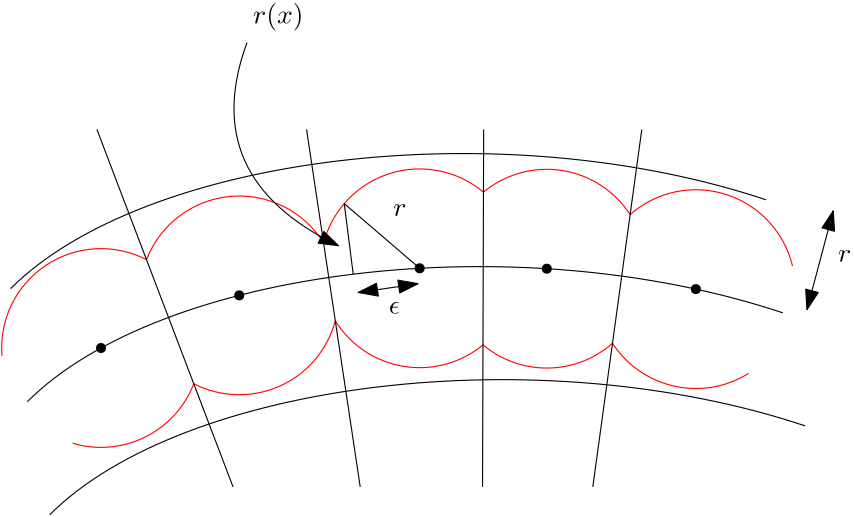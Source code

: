 <?xml version="1.0"?>
<!DOCTYPE ipe SYSTEM "ipe.dtd">
<ipe version="70107" creator="Ipe 7.1.7">
<info created="D:20150520111637" modified="D:20150520113342"/>
<ipestyle name="basic">
<symbol name="arrow/arc(spx)">
<path stroke="sym-stroke" fill="sym-stroke" pen="sym-pen">
0 0 m
-1 0.333 l
-1 -0.333 l
h
</path>
</symbol>
<symbol name="arrow/farc(spx)">
<path stroke="sym-stroke" fill="white" pen="sym-pen">
0 0 m
-1 0.333 l
-1 -0.333 l
h
</path>
</symbol>
<symbol name="arrow/ptarc(spx)">
<path stroke="sym-stroke" fill="sym-stroke" pen="sym-pen">
0 0 m
-1 0.333 l
-0.8 0 l
-1 -0.333 l
h
</path>
</symbol>
<symbol name="arrow/fptarc(spx)">
<path stroke="sym-stroke" fill="white" pen="sym-pen">
0 0 m
-1 0.333 l
-0.8 0 l
-1 -0.333 l
h
</path>
</symbol>
<symbol name="mark/circle(sx)" transformations="translations">
<path fill="sym-stroke">
0.6 0 0 0.6 0 0 e
0.4 0 0 0.4 0 0 e
</path>
</symbol>
<symbol name="mark/disk(sx)" transformations="translations">
<path fill="sym-stroke">
0.6 0 0 0.6 0 0 e
</path>
</symbol>
<symbol name="mark/fdisk(sfx)" transformations="translations">
<group>
<path fill="sym-fill">
0.5 0 0 0.5 0 0 e
</path>
<path fill="sym-stroke" fillrule="eofill">
0.6 0 0 0.6 0 0 e
0.4 0 0 0.4 0 0 e
</path>
</group>
</symbol>
<symbol name="mark/box(sx)" transformations="translations">
<path fill="sym-stroke" fillrule="eofill">
-0.6 -0.6 m
0.6 -0.6 l
0.6 0.6 l
-0.6 0.6 l
h
-0.4 -0.4 m
0.4 -0.4 l
0.4 0.4 l
-0.4 0.4 l
h
</path>
</symbol>
<symbol name="mark/square(sx)" transformations="translations">
<path fill="sym-stroke">
-0.6 -0.6 m
0.6 -0.6 l
0.6 0.6 l
-0.6 0.6 l
h
</path>
</symbol>
<symbol name="mark/fsquare(sfx)" transformations="translations">
<group>
<path fill="sym-fill">
-0.5 -0.5 m
0.5 -0.5 l
0.5 0.5 l
-0.5 0.5 l
h
</path>
<path fill="sym-stroke" fillrule="eofill">
-0.6 -0.6 m
0.6 -0.6 l
0.6 0.6 l
-0.6 0.6 l
h
-0.4 -0.4 m
0.4 -0.4 l
0.4 0.4 l
-0.4 0.4 l
h
</path>
</group>
</symbol>
<symbol name="mark/cross(sx)" transformations="translations">
<group>
<path fill="sym-stroke">
-0.43 -0.57 m
0.57 0.43 l
0.43 0.57 l
-0.57 -0.43 l
h
</path>
<path fill="sym-stroke">
-0.43 0.57 m
0.57 -0.43 l
0.43 -0.57 l
-0.57 0.43 l
h
</path>
</group>
</symbol>
<symbol name="arrow/fnormal(spx)">
<path stroke="sym-stroke" fill="white" pen="sym-pen">
0 0 m
-1 0.333 l
-1 -0.333 l
h
</path>
</symbol>
<symbol name="arrow/pointed(spx)">
<path stroke="sym-stroke" fill="sym-stroke" pen="sym-pen">
0 0 m
-1 0.333 l
-0.8 0 l
-1 -0.333 l
h
</path>
</symbol>
<symbol name="arrow/fpointed(spx)">
<path stroke="sym-stroke" fill="white" pen="sym-pen">
0 0 m
-1 0.333 l
-0.8 0 l
-1 -0.333 l
h
</path>
</symbol>
<symbol name="arrow/linear(spx)">
<path stroke="sym-stroke" pen="sym-pen">
-1 0.333 m
0 0 l
-1 -0.333 l
</path>
</symbol>
<symbol name="arrow/fdouble(spx)">
<path stroke="sym-stroke" fill="white" pen="sym-pen">
0 0 m
-1 0.333 l
-1 -0.333 l
h
-1 0 m
-2 0.333 l
-2 -0.333 l
h
</path>
</symbol>
<symbol name="arrow/double(spx)">
<path stroke="sym-stroke" fill="sym-stroke" pen="sym-pen">
0 0 m
-1 0.333 l
-1 -0.333 l
h
-1 0 m
-2 0.333 l
-2 -0.333 l
h
</path>
</symbol>
<pen name="heavier" value="0.8"/>
<pen name="fat" value="1.2"/>
<pen name="ultrafat" value="2"/>
<symbolsize name="large" value="5"/>
<symbolsize name="small" value="2"/>
<symbolsize name="tiny" value="1.1"/>
<arrowsize name="large" value="10"/>
<arrowsize name="small" value="5"/>
<arrowsize name="tiny" value="3"/>
<color name="red" value="1 0 0"/>
<color name="green" value="0 1 0"/>
<color name="blue" value="0 0 1"/>
<color name="yellow" value="1 1 0"/>
<color name="orange" value="1 0.647 0"/>
<color name="gold" value="1 0.843 0"/>
<color name="purple" value="0.627 0.125 0.941"/>
<color name="gray" value="0.745"/>
<color name="brown" value="0.647 0.165 0.165"/>
<color name="navy" value="0 0 0.502"/>
<color name="pink" value="1 0.753 0.796"/>
<color name="seagreen" value="0.18 0.545 0.341"/>
<color name="turquoise" value="0.251 0.878 0.816"/>
<color name="violet" value="0.933 0.51 0.933"/>
<color name="darkblue" value="0 0 0.545"/>
<color name="darkcyan" value="0 0.545 0.545"/>
<color name="darkgray" value="0.663"/>
<color name="darkgreen" value="0 0.392 0"/>
<color name="darkmagenta" value="0.545 0 0.545"/>
<color name="darkorange" value="1 0.549 0"/>
<color name="darkred" value="0.545 0 0"/>
<color name="lightblue" value="0.678 0.847 0.902"/>
<color name="lightcyan" value="0.878 1 1"/>
<color name="lightgray" value="0.827"/>
<color name="lightgreen" value="0.565 0.933 0.565"/>
<color name="lightyellow" value="1 1 0.878"/>
<dashstyle name="dashed" value="[4] 0"/>
<dashstyle name="dotted" value="[1 3] 0"/>
<dashstyle name="dash dotted" value="[4 2 1 2] 0"/>
<dashstyle name="dash dot dotted" value="[4 2 1 2 1 2] 0"/>
<textsize name="large" value="\large"/>
<textsize name="Large" value="\Large"/>
<textsize name="LARGE" value="\LARGE"/>
<textsize name="huge" value="\huge"/>
<textsize name="Huge" value="\Huge"/>
<textsize name="small" value="\small"/>
<textsize name="footnote" value="\footnotesize"/>
<textsize name="tiny" value="\tiny"/>
<textstyle name="center" begin="\begin{center}" end="\end{center}"/>
<textstyle name="itemize" begin="\begin{itemize}" end="\end{itemize}"/>
<textstyle name="item" begin="\begin{itemize}\item{}" end="\end{itemize}"/>
<gridsize name="4 pts" value="4"/>
<gridsize name="8 pts (~3 mm)" value="8"/>
<gridsize name="16 pts (~6 mm)" value="16"/>
<gridsize name="32 pts (~12 mm)" value="32"/>
<gridsize name="10 pts (~3.5 mm)" value="10"/>
<gridsize name="20 pts (~7 mm)" value="20"/>
<gridsize name="14 pts (~5 mm)" value="14"/>
<gridsize name="28 pts (~10 mm)" value="28"/>
<gridsize name="56 pts (~20 mm)" value="56"/>
<anglesize name="90 deg" value="90"/>
<anglesize name="60 deg" value="60"/>
<anglesize name="45 deg" value="45"/>
<anglesize name="30 deg" value="30"/>
<anglesize name="22.5 deg" value="22.5"/>
<tiling name="falling" angle="-60" step="4" width="1"/>
<tiling name="rising" angle="30" step="4" width="1"/>
</ipestyle>
<page>
<layer name="curve"/>
<layer name="cloud"/>
<layer name="offset-cloud"/>
<layer name="offset-curve"/>
<layer name="voronoi"/>
<layer name="latex"/>
<view layers="curve offset-cloud offset-curve voronoi latex" active="latex"/>
<path layer="curve" stroke="black">
144 608 m
192 656
320 672
416 640 c
</path>
<use name="mark/disk(sx)" pos="170.542 627.342" size="normal" stroke="black"/>
<use name="mark/disk(sx)" pos="220.297 646.291" size="normal" stroke="black"/>
<use name="mark/disk(sx)" pos="285.25 656.041" size="normal" stroke="black"/>
<use name="mark/disk(sx)" pos="331.021 655.897" size="normal" stroke="black"/>
<use name="mark/disk(sx)" pos="384.677 648.544" size="normal" stroke="black"/>
<path layer="cloud" matrix="1 0 0 1 -309.458 83.342" stroke="black">
35.7771 0 0 35.7771 480 544 e
</path>
<path matrix="1 0 0 1 -259.703 102.291" stroke="black">
35.7771 0 0 35.7771 480 544 e
</path>
<path matrix="1 0 0 1 -194.75 112.041" stroke="black">
35.7771 0 0 35.7771 480 544 e
</path>
<path matrix="1 0 0 1 -148.979 111.897" stroke="black">
35.7771 0 0 35.7771 480 544 e
</path>
<path matrix="1 0 0 1 -95.323 104.544" stroke="black">
35.7771 0 0 35.7771 480 544 e
</path>
<path layer="offset-cloud" stroke="red">
186.922 659.149 m
35.7663 0 0 -35.7663 220.297 646.291 250.663 665.189 a
</path>
<path stroke="red">
250.672 665.194 m
35.7686 0 0 -35.7686 285.25 656.041 308.219 683.46 a
</path>
<path stroke="red">
308.224 683.467 m
35.7741 0 0 -35.7741 331.021 655.897 361.026 675.377 a
</path>
<path stroke="red">
361.021 675.384 m
35.7771 0 0 -35.7771 384.677 648.544 419.482 656.829 a
</path>
<path stroke="red">
186.922 659.149 m
35.7771 0 0 35.7771 170.542 627.342 134.875 624.54 a
</path>
<path stroke="red">
203.93 614.488 m
35.7678 0 0 35.7678 220.297 646.291 254.875 637.143 a
</path>
<path stroke="red">
254.874 637.139 m
35.7771 0 0 35.7771 285.25 656.041 308.054 628.474 a
</path>
<path stroke="red">
308.054 628.474 m
35.7701 0 0 35.7701 331.021 655.897 354.676 629.065 a
</path>
<path stroke="red">
354.67 629.06 m
35.7771 0 0 35.7771 384.677 648.544 403.624 618.196 a
</path>
<path stroke="red">
203.93 614.488 m
35.7771 0 0 -35.7771 170.542 627.342 160.315 593.058 a
</path>
<path layer="offset-curve" matrix="1 0 0 1 -6.04392 40.6978" stroke="black">
144 608 m
192 656
320 672
416 640 c
</path>
<path matrix="1 0 0 1 8.05864 -40.6971" stroke="black">
144 608 m
192 656
320 672
416 640 c
</path>
<group layer="voronoi">
<path stroke="black">
307.888 577.342 m
308.293 706.041 l
</path>
<path stroke="black">
347.588 577.342 m
365.225 706.041 l
</path>
<path stroke="black">
218.07 577.342 m
169.056 706.041 l
</path>
<path stroke="black">
263.855 577.342 m
244.536 706.041 l
</path>
</group>
<path layer="latex" stroke="black" arrow="normal/normal" rarrow="normal/normal">
434.144 676.743 m
424.691 641.156 l
</path>
<text transformations="translations" pos="435.812 658.393" stroke="black" type="label" width="4.771" height="4.289" depth="0" valign="baseline">$r$</text>
<text matrix="1 0 0 1 0.951064 6.34043" transformations="translations" pos="273.146 633.371" stroke="black" type="label" width="4.044" height="4.289" depth="0" valign="baseline">$\epsilon$</text>
<path stroke="black">
285.25 656.041 m
258.092 679.332 l
</path>
<path stroke="black">
258.099 679.326 m
261.329 653.919 l
</path>
<path stroke="black" rarrow="normal/normal">
256.037 664.168 m
205.137 688.548
223.102 737.31 c
</path>
<text transformations="translations" pos="225.241 744.153" stroke="black" type="label" width="18.214" height="7.473" depth="2.49" valign="baseline">$r(x)$</text>
<text transformations="translations" pos="275.713 674.861" stroke="black" type="label" width="4.771" height="4.289" depth="0" valign="baseline">$r$</text>
<path stroke="black" arrow="normal/normal" rarrow="normal/normal">
263.105 647.326 m
284.662 650.496 l
</path>
</page>
</ipe>
